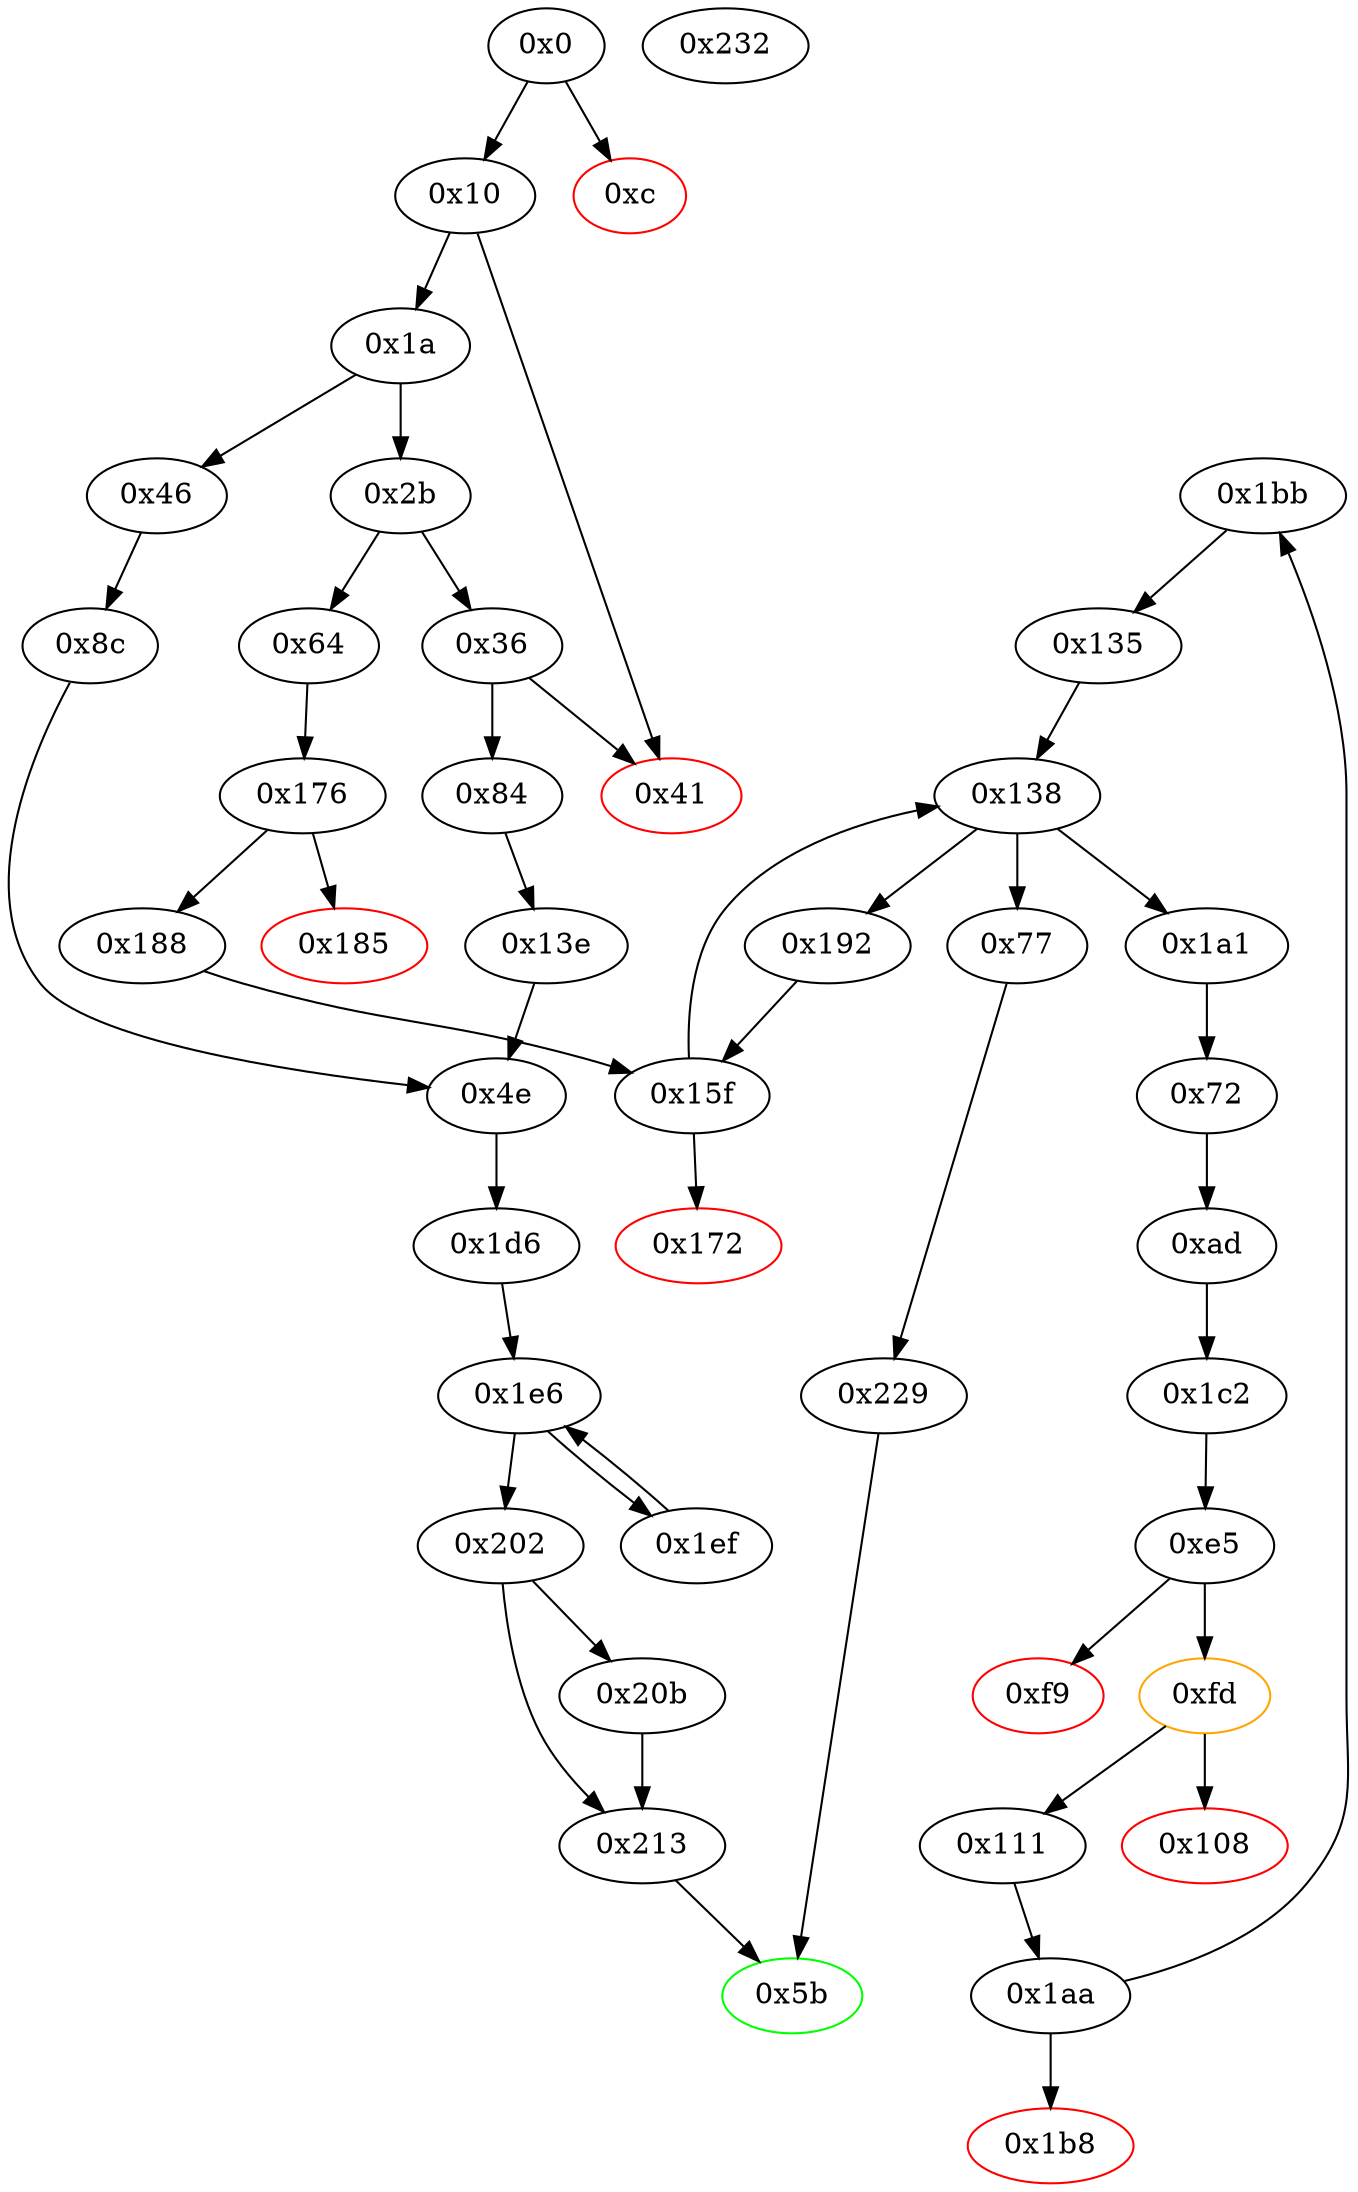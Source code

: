 strict digraph "" {
"0x1bb" [fillcolor=white, id="0x1bb", style=filled, tooltip="Block 0x1bb\n[0x1bb:0x1c1]\n---\nPredecessors: [0x1aa]\nSuccessors: [0x135]\n---\n0x1bb JUMPDEST\n0x1bc POP\n0x1bd MLOAD\n0x1be SWAP2\n0x1bf SWAP1\n0x1c0 POP\n0x1c1 JUMP\n---\n0x1bb: JUMPDEST \n0x1bd: V138 = M[V87]\n0x1c1: JUMP 0x135\n---\nEntry stack: [V13, 0x77, V1100, S5, 0x0, 0x135, V96, V87, 0x0]\nStack pops: 4\nStack additions: [V138]\nExit stack: [V13, 0x77, V1100, S5, 0x0, V138]\n\nDef sites:\nV13: {0x1a.0x1f}\n0x77: {0x64.0x65}\nV1100: {0x15f_0x188.0x161}\nS5: {0x1bb.0x1bd, 0x15f_0x192.0x161}\n0x0: {0xad.0xba}\n0x135: {0x111.0x12c}\nV96: {0x111.0x12a}\nV87: {0x111.0x118}\n0x0: {0x1aa.0x1ab}\n"];
"0x135" [fillcolor=white, id="0x135", style=filled, tooltip="Block 0x135\n[0x135:0x137]\n---\nPredecessors: [0x1bb]\nSuccessors: [0x138]\n---\n0x135 JUMPDEST\n0x136 SWAP1\n0x137 POP\n---\n0x135: JUMPDEST \n---\nEntry stack: [V13, 0x77, V1100, V1101, 0x0, V138]\nStack pops: 2\nStack additions: [S0]\nExit stack: [V13, 0x77, V1100, V1101, V138]\n\nDef sites:\nV13: {0x1a.0x1f}\n0x77: {0x64.0x65}\nV1100: {0x15f_0x188.0x161}\nV1101: {0x15f_0x192.0x161}\n0x0: {0xad.0xba}\nV138: {0x1bb.0x1bd}\n"];
"0x0" [fillcolor=white, id="0x0", style=filled, tooltip="Block 0x0\n[0x0:0xb]\n---\nPredecessors: []\nSuccessors: [0xc, 0x10]\n---\n0x0 PUSH1 0x80\n0x2 PUSH1 0x40\n0x4 MSTORE\n0x5 CALLVALUE\n0x6 DUP1\n0x7 ISZERO\n0x8 PUSH2 0x10\n0xb JUMPI\n---\n0x0: V0 = 0x80\n0x2: V1 = 0x40\n0x4: M[0x40] = 0x80\n0x5: V2 = CALLVALUE\n0x7: V3 = ISZERO V2\n0x8: V4 = 0x10\n0xb: JUMPI 0x10 V3\n---\nEntry stack: []\nStack pops: 0\nStack additions: [V2]\nExit stack: [V2]\n\nDef sites:\n"];
"0x20b" [fillcolor=white, id="0x20b", style=filled, tooltip="Block 0x20b\n[0x20b:0x212]\n---\nPredecessors: [0x202]\nSuccessors: [0x213]\n---\n0x20b DUP4\n0x20c PUSH1 0x40\n0x20e DUP4\n0x20f DUP8\n0x210 ADD\n0x211 ADD\n0x212 MSTORE\n---\n0x20c: V165 = 0x40\n0x210: V166 = ADD V27 V149\n0x211: V167 = ADD V166 0x40\n0x212: M[V167] = 0x0\n---\nEntry stack: [V13, 0x4e, 0x5b, S5, V27, 0x0, 0x20, V149, S0]\nStack pops: 5\nStack additions: [S4, S3, S2, S1, S0]\nExit stack: [V13, 0x4e, 0x5b, S5, V27, 0x0, 0x20, V149, S0]\n\nDef sites:\nV13: {0x1a.0x1f}\n0x4e: {0x84.0x85, 0x46.0x47}\n0x5b: {0x4e.0x52}\nS5: {0x8c.0x8f, 0x13e.0x141}\nV27: {0x4e.0x51}\n0x0: {0x1d6.0x1d7}\n0x20: {0x1d6.0x1d9}\nV149: {0x1d6.0x1df}\nS0: {0x1ef.0x1fd, 0x1d6.0x1d7}\n"];
"0x213" [fillcolor=white, id="0x213", style=filled, tooltip="Block 0x213\n[0x213:0x228]\n---\nPredecessors: [0x202, 0x20b]\nSuccessors: [0x5b]\n---\n0x213 JUMPDEST\n0x214 POP\n0x215 PUSH1 0x1f\n0x217 ADD\n0x218 PUSH1 0x1f\n0x21a NOT\n0x21b AND\n0x21c SWAP3\n0x21d SWAP1\n0x21e SWAP3\n0x21f ADD\n0x220 PUSH1 0x40\n0x222 ADD\n0x223 SWAP4\n0x224 SWAP3\n0x225 POP\n0x226 POP\n0x227 POP\n0x228 JUMP\n---\n0x213: JUMPDEST \n0x215: V168 = 0x1f\n0x217: V169 = ADD 0x1f V149\n0x218: V170 = 0x1f\n0x21a: V171 = NOT 0x1f\n0x21b: V172 = AND 0xffffffffffffffffffffffffffffffffffffffffffffffffffffffffffffffe0 V169\n0x21f: V173 = ADD V172 V27\n0x220: V174 = 0x40\n0x222: V175 = ADD 0x40 V173\n0x228: JUMP 0x5b\n---\nEntry stack: [V13, 0x4e, 0x5b, S5, V27, 0x0, 0x20, V149, S0]\nStack pops: 7\nStack additions: [V175]\nExit stack: [V13, 0x4e, V175]\n\nDef sites:\nV13: {0x1a.0x1f}\n0x4e: {0x84.0x85, 0x46.0x47}\n0x5b: {0x4e.0x52}\nS5: {0x8c.0x8f, 0x13e.0x141}\nV27: {0x4e.0x51}\n0x0: {0x1d6.0x1d7}\n0x20: {0x1d6.0x1d9}\nV149: {0x1d6.0x1df}\nS0: {0x1ef.0x1fd, 0x1d6.0x1d7}\n"];
"0x84" [fillcolor=white, id="0x84", style=filled, tooltip="Block 0x84\n[0x84:0x8b]\n---\nPredecessors: [0x36]\nSuccessors: [0x13e]\n---\n0x84 JUMPDEST\n0x85 PUSH2 0x4e\n0x88 PUSH2 0x13e\n0x8b JUMP\n---\n0x84: JUMPDEST \n0x85: V43 = 0x4e\n0x88: V44 = 0x13e\n0x8b: JUMP 0x13e\n---\nEntry stack: [V13]\nStack pops: 0\nStack additions: [0x4e]\nExit stack: [V13, 0x4e]\n\nDef sites:\nV13: {0x1a.0x1f}\n"];
"0x111" [fillcolor=white, id="0x111", style=filled, tooltip="Block 0x111\n[0x111:0x134]\n---\nPredecessors: [0xfd]\nSuccessors: [0x1aa]\n---\n0x111 JUMPDEST\n0x112 POP\n0x113 POP\n0x114 POP\n0x115 POP\n0x116 PUSH1 0x40\n0x118 MLOAD\n0x119 RETURNDATASIZE\n0x11a PUSH1 0x1f\n0x11c NOT\n0x11d PUSH1 0x1f\n0x11f DUP3\n0x120 ADD\n0x121 AND\n0x122 DUP3\n0x123 ADD\n0x124 DUP1\n0x125 PUSH1 0x40\n0x127 MSTORE\n0x128 POP\n0x129 DUP2\n0x12a ADD\n0x12b SWAP1\n0x12c PUSH2 0x135\n0x12f SWAP2\n0x130 SWAP1\n0x131 PUSH2 0x1aa\n0x134 JUMP\n---\n0x111: JUMPDEST \n0x116: V86 = 0x40\n0x118: V87 = M[0x40]\n0x119: V88 = RETURNDATASIZE\n0x11a: V89 = 0x1f\n0x11c: V90 = NOT 0x1f\n0x11d: V91 = 0x1f\n0x120: V92 = ADD V88 0x1f\n0x121: V93 = AND V92 0xffffffffffffffffffffffffffffffffffffffffffffffffffffffffffffffe0\n0x123: V94 = ADD V87 V93\n0x125: V95 = 0x40\n0x127: M[0x40] = V94\n0x12a: V96 = ADD V87 V88\n0x12c: V97 = 0x135\n0x131: V98 = 0x1aa\n0x134: JUMP 0x1aa\n---\nEntry stack: [V13, 0x77, V1100, S5, 0x0, 0xc746bc860781dc90bbfcd381d6a058dc16357f8d, 0x8cc262, V146, V79]\nStack pops: 4\nStack additions: [0x135, V96, V87]\nExit stack: [V13, 0x77, V1100, S5, 0x0, 0x135, V96, V87]\n\nDef sites:\nV13: {0x1a.0x1f}\n0x77: {0x64.0x65}\nV1100: {0x15f_0x188.0x161}\nS5: {0x1bb.0x1bd, 0x15f_0x192.0x161}\n0x0: {0xad.0xba}\n0xc746bc860781dc90bbfcd381d6a058dc16357f8d: {0xad.0xbd}\n0x8cc262: {0xad.0xd3}\nV146: {0x1c2.0x1d3}\nV79: {0xfd.0x101}\n"];
"0x15f" [fillcolor=white, id="0x15f", style=filled, tooltip="Block 0x15f\n[0x15f:0x171]\n---\nPredecessors: [0x188, 0x192]\nSuccessors: [0x138, 0x172]\n---\n0x15f JUMPDEST\n0x160 DUP1\n0x161 CALLDATALOAD\n0x162 PUSH1 0x1\n0x164 PUSH1 0x1\n0x166 PUSH1 0xa0\n0x168 SHL\n0x169 SUB\n0x16a DUP2\n0x16b AND\n0x16c DUP2\n0x16d EQ\n0x16e PUSH2 0x138\n0x171 JUMPI\n---\n0x15f: JUMPDEST \n0x161: V110 = CALLDATALOAD {0x4, 0x24}\n0x162: V111 = 0x1\n0x164: V112 = 0x1\n0x166: V113 = 0xa0\n0x168: V114 = SHL 0xa0 0x1\n0x169: V115 = SUB 0x10000000000000000000000000000000000000000 0x1\n0x16b: V116 = AND V110 0xffffffffffffffffffffffffffffffffffffffff\n0x16d: V117 = EQ V110 V116\n0x16e: V118 = 0x138\n0x171: JUMPI 0x138 V117\n---\nEntry stack: [V13, 0x77, 0x72, V35, 0x4, S4, S3, {0x192, 0x1a1}, V35, {0x4, 0x24}]\nStack pops: 1\nStack additions: [S0, V110]\nExit stack: [V13, 0x77, 0x72, V35, 0x4, S4, S3, {0x192, 0x1a1}, V35, {0x4, 0x24}, V110]\n\nDef sites:\nV13: {0x1a.0x1f}\n0x77: {0x64.0x65}\n0x72: {0x64.0x68}\nV35: {0x64.0x6b}\n0x4: {0x64.0x6c}\nS4: {0x1bb.0x1bd, 0x15f_0x188.0x161, 0x15f_0x192.0x161, 0x176.0x177}\nS3: {0x1a.0x1f, 0x176.0x177}\n{0x192, 0x1a1}: {0x188.0x189, 0x192.0x195}\nV35: {0x64.0x6b}\n{0x4, 0x24}: {0x192.0x19c, 0x64.0x6c}\n"];
"0x1c2" [fillcolor=white, id="0x1c2", style=filled, tooltip="Block 0x1c2\n[0x1c2:0x1d5]\n---\nPredecessors: [0xad]\nSuccessors: [0xe5]\n---\n0x1c2 JUMPDEST\n0x1c3 PUSH1 0x1\n0x1c5 PUSH1 0x1\n0x1c7 PUSH1 0xa0\n0x1c9 SHL\n0x1ca SUB\n0x1cb SWAP2\n0x1cc SWAP1\n0x1cd SWAP2\n0x1ce AND\n0x1cf DUP2\n0x1d0 MSTORE\n0x1d1 PUSH1 0x20\n0x1d3 ADD\n0x1d4 SWAP1\n0x1d5 JUMP\n---\n0x1c2: JUMPDEST \n0x1c3: V139 = 0x1\n0x1c5: V140 = 0x1\n0x1c7: V141 = 0xa0\n0x1c9: V142 = SHL 0xa0 0x1\n0x1ca: V143 = SUB 0x10000000000000000000000000000000000000000 0x1\n0x1ce: V144 = AND 0xffffffffffffffffffffffffffffffffffffffff S1\n0x1d0: M[V66] = V144\n0x1d1: V145 = 0x20\n0x1d3: V146 = ADD 0x20 V66\n0x1d5: JUMP 0xe5\n---\nEntry stack: [V13, 0x77, S7, S6, 0x0, 0xc746bc860781dc90bbfcd381d6a058dc16357f8d, 0x8cc262, 0xe5, S1, V66]\nStack pops: 3\nStack additions: [V146]\nExit stack: [V13, 0x77, S7, S6, 0x0, 0xc746bc860781dc90bbfcd381d6a058dc16357f8d, 0x8cc262, V146]\n\nDef sites:\nV13: {0x1a.0x1f}\n0x77: {0x64.0x65}\nS7: {0x1bb.0x1bd, 0x15f_0x188.0x161, 0x176.0x177}\nS6: {0x1bb.0x1bd, 0x15f_0x188.0x161, 0x15f_0x192.0x161}\n0x0: {0xad.0xba}\n0xc746bc860781dc90bbfcd381d6a058dc16357f8d: {0xad.0xbd}\n0x8cc262: {0xad.0xd3}\n0xe5: {0xad.0xd8}\nS1: {0x1bb.0x1bd, 0x15f_0x188.0x161, 0x15f_0x192.0x161}\nV66: {0xad.0xe0}\n"];
"0x229" [fillcolor=white, id="0x229", style=filled, tooltip="Block 0x229\n[0x229:0x231]\n---\nPredecessors: [0x77]\nSuccessors: [0x5b]\n---\n0x229 JUMPDEST\n0x22a SWAP1\n0x22b DUP2\n0x22c MSTORE\n0x22d PUSH1 0x20\n0x22f ADD\n0x230 SWAP1\n0x231 JUMP\n---\n0x229: JUMPDEST \n0x22c: M[V40] = S1\n0x22d: V176 = 0x20\n0x22f: V177 = ADD 0x20 V40\n0x231: JUMP 0x5b\n---\nEntry stack: [V13, 0x77, 0x72, V35, 0x4, S4, S3, 0x5b, S1, V40]\nStack pops: 3\nStack additions: [V177]\nExit stack: [V13, 0x77, 0x72, V35, 0x4, S4, S3, V177]\n\nDef sites:\nV13: {0x1a.0x1f}\n0x77: {0x64.0x65}\n0x72: {0x64.0x68}\nV35: {0x64.0x6b}\n0x4: {0x64.0x6c}\nS4: {0x1bb.0x1bd, 0x15f_0x188.0x161, 0x176.0x177}\nS3: {0x1a.0x1f, 0x176.0x177}\n0x5b: {0x77.0x7b}\nS1: {0x1bb.0x1bd, 0x15f_0x188.0x161, 0x15f_0x192.0x161}\nV40: {0x77.0x7a}\n"];
"0x2b" [fillcolor=white, id="0x2b", style=filled, tooltip="Block 0x2b\n[0x2b:0x35]\n---\nPredecessors: [0x1a]\nSuccessors: [0x36, 0x64]\n---\n0x2b DUP1\n0x2c PUSH4 0xd4fac45d\n0x31 EQ\n0x32 PUSH2 0x64\n0x35 JUMPI\n---\n0x2c: V17 = 0xd4fac45d\n0x31: V18 = EQ 0xd4fac45d V13\n0x32: V19 = 0x64\n0x35: JUMPI 0x64 V18\n---\nEntry stack: [V13]\nStack pops: 1\nStack additions: [S0]\nExit stack: [V13]\n\nDef sites:\nV13: {0x1a.0x1f}\n"];
"0x176" [fillcolor=white, id="0x176", style=filled, tooltip="Block 0x176\n[0x176:0x184]\n---\nPredecessors: [0x64]\nSuccessors: [0x185, 0x188]\n---\n0x176 JUMPDEST\n0x177 PUSH1 0x0\n0x179 DUP1\n0x17a PUSH1 0x40\n0x17c DUP4\n0x17d DUP6\n0x17e SUB\n0x17f SLT\n0x180 ISZERO\n0x181 PUSH2 0x188\n0x184 JUMPI\n---\n0x176: JUMPDEST \n0x177: V120 = 0x0\n0x17a: V121 = 0x40\n0x17e: V122 = SUB V35 0x4\n0x17f: V123 = SLT V122 0x40\n0x180: V124 = ISZERO V123\n0x181: V125 = 0x188\n0x184: JUMPI 0x188 V124\n---\nEntry stack: [V13, 0x77, 0x72, V35, 0x4]\nStack pops: 2\nStack additions: [S1, S0, 0x0, 0x0]\nExit stack: [V13, 0x77, 0x72, V35, 0x4, 0x0, 0x0]\n\nDef sites:\nV13: {0x1a.0x1f}\n0x77: {0x64.0x65}\n0x72: {0x64.0x68}\nV35: {0x64.0x6b}\n0x4: {0x64.0x6c}\n"];
"0x232" [fillcolor=white, id="0x232", style=filled, tooltip="Block 0x232\n[0x232:0x26f]\n---\nPredecessors: []\nSuccessors: []\n---\n0x232 INVALID\n0x233 LOG2\n0x234 PUSH5 0x6970667358\n0x23a MISSING 0x22\n0x23b SLT\n0x23c SHA3\n0x23d DUP15\n0x23e MISSING 0x24\n0x23f GASLIMIT\n0x240 MISSING 0xc2\n0x241 MISSING 0xaa\n0x242 SLT\n0x243 PC\n0x244 MISSING 0xcb\n0x245 MISSING 0x46\n0x246 MUL\n0x247 MOD\n0x248 SWAP4\n0x249 SLOAD\n0x24a PUSH5 0x53dddc790e\n0x250 MISSING 0xe3\n0x251 JUMPDEST\n0x252 PUSH12 0x4bd129a1e30934a9c20d6473\n0x25f PUSH16 0x6c63430006050033\n---\n0x232: INVALID \n0x233: LOG S0 S1 S2 S3\n0x234: V178 = 0x6970667358\n0x23a: MISSING 0x22\n0x23b: V179 = SLT S0 S1\n0x23c: V180 = SHA3 V179 S2\n0x23e: MISSING 0x24\n0x23f: V181 = GASLIMIT\n0x240: MISSING 0xc2\n0x241: MISSING 0xaa\n0x242: V182 = SLT S0 S1\n0x243: V183 = PC\n0x244: MISSING 0xcb\n0x245: MISSING 0x46\n0x246: V184 = MUL S0 S1\n0x247: V185 = MOD V184 S2\n0x249: V186 = S[S6]\n0x24a: V187 = 0x53dddc790e\n0x250: MISSING 0xe3\n0x251: JUMPDEST \n0x252: V188 = 0x4bd129a1e30934a9c20d6473\n0x25f: V189 = 0x6c63430006050033\n---\nEntry stack: []\nStack pops: 0\nStack additions: [0x6970667358, S16, V180, S3, S4, S5, S6, S7, S8, S9, S10, S11, S12, S13, S14, S15, S16, V181, V183, V182, 0x53dddc790e, V186, S3, S4, S5, V185, 0x6c63430006050033, 0x4bd129a1e30934a9c20d6473]\nExit stack: []\n\nDef sites:\n"];
"0x1aa" [fillcolor=white, id="0x1aa", style=filled, tooltip="Block 0x1aa\n[0x1aa:0x1b7]\n---\nPredecessors: [0x111]\nSuccessors: [0x1b8, 0x1bb]\n---\n0x1aa JUMPDEST\n0x1ab PUSH1 0x0\n0x1ad PUSH1 0x20\n0x1af DUP3\n0x1b0 DUP5\n0x1b1 SUB\n0x1b2 SLT\n0x1b3 ISZERO\n0x1b4 PUSH2 0x1bb\n0x1b7 JUMPI\n---\n0x1aa: JUMPDEST \n0x1ab: V132 = 0x0\n0x1ad: V133 = 0x20\n0x1b1: V134 = SUB V96 V87\n0x1b2: V135 = SLT V134 0x20\n0x1b3: V136 = ISZERO V135\n0x1b4: V137 = 0x1bb\n0x1b7: JUMPI 0x1bb V136\n---\nEntry stack: [V13, 0x77, V1100, S4, 0x0, 0x135, V96, V87]\nStack pops: 2\nStack additions: [S1, S0, 0x0]\nExit stack: [V13, 0x77, V1100, S4, 0x0, 0x135, V96, V87, 0x0]\n\nDef sites:\nV13: {0x1a.0x1f}\n0x77: {0x64.0x65}\nV1100: {0x15f_0x188.0x161}\nS4: {0x1bb.0x1bd, 0x15f_0x192.0x161}\n0x0: {0xad.0xba}\n0x135: {0x111.0x12c}\nV96: {0x111.0x12a}\nV87: {0x111.0x118}\n"];
"0x1a" [fillcolor=white, id="0x1a", style=filled, tooltip="Block 0x1a\n[0x1a:0x2a]\n---\nPredecessors: [0x10]\nSuccessors: [0x2b, 0x46]\n---\n0x1a PUSH1 0x0\n0x1c CALLDATALOAD\n0x1d PUSH1 0xe0\n0x1f SHR\n0x20 DUP1\n0x21 PUSH4 0x30fa738c\n0x26 EQ\n0x27 PUSH2 0x46\n0x2a JUMPI\n---\n0x1a: V10 = 0x0\n0x1c: V11 = CALLDATALOAD 0x0\n0x1d: V12 = 0xe0\n0x1f: V13 = SHR 0xe0 V11\n0x21: V14 = 0x30fa738c\n0x26: V15 = EQ 0x30fa738c V13\n0x27: V16 = 0x46\n0x2a: JUMPI 0x46 V15\n---\nEntry stack: []\nStack pops: 0\nStack additions: [V13]\nExit stack: [V13]\n\nDef sites:\n"];
"0xfd" [color=orange, fillcolor=white, id="0xfd", style=filled, tooltip="Block 0xfd\n[0xfd:0x107]\n---\nPredecessors: [0xe5]\nSuccessors: [0x108, 0x111]\n---\n0xfd JUMPDEST\n0xfe POP\n0xff GAS\n0x100 STATICCALL\n0x101 ISZERO\n0x102 DUP1\n0x103 ISZERO\n0x104 PUSH2 0x111\n0x107 JUMPI\n---\n0xfd: JUMPDEST \n0xff: V77 = GAS\n0x100: V78 = STATICCALL V77 0xc746bc860781dc90bbfcd381d6a058dc16357f8d V70 V71 V70 0x20\n0x101: V79 = ISZERO V78\n0x103: V80 = ISZERO V79\n0x104: V81 = 0x111\n0x107: JUMPI 0x111 V80\n---\nEntry stack: [V13, 0x77, V1100, S10, 0x0, 0xc746bc860781dc90bbfcd381d6a058dc16357f8d, 0x8cc262, V146, 0x20, V70, V71, V70, 0xc746bc860781dc90bbfcd381d6a058dc16357f8d, V73]\nStack pops: 6\nStack additions: [V79]\nExit stack: [V13, 0x77, V1100, S10, 0x0, 0xc746bc860781dc90bbfcd381d6a058dc16357f8d, 0x8cc262, V146, V79]\n\nDef sites:\nV13: {0x1a.0x1f}\n0x77: {0x64.0x65}\nV1100: {0x15f_0x188.0x161}\nS10: {0x1bb.0x1bd, 0x15f_0x192.0x161}\n0x0: {0xad.0xba}\n0xc746bc860781dc90bbfcd381d6a058dc16357f8d: {0xad.0xbd}\n0x8cc262: {0xad.0xd3}\nV146: {0x1c2.0x1d3}\n0x20: {0xe5.0xe6}\nV70: {0xe5.0xea}\nV71: {0xe5.0xed}\nV70: {0xe5.0xea}\n0xc746bc860781dc90bbfcd381d6a058dc16357f8d: {0xad.0xbd}\nV73: {0xe5.0xf2}\n"];
"0x77" [fillcolor=white, id="0x77", style=filled, tooltip="Block 0x77\n[0x77:0x83]\n---\nPredecessors: [0x138]\nSuccessors: [0x229]\n---\n0x77 JUMPDEST\n0x78 PUSH1 0x40\n0x7a MLOAD\n0x7b PUSH2 0x5b\n0x7e SWAP2\n0x7f SWAP1\n0x80 PUSH2 0x229\n0x83 JUMP\n---\n0x77: JUMPDEST \n0x78: V39 = 0x40\n0x7a: V40 = M[0x40]\n0x7b: V41 = 0x5b\n0x80: V42 = 0x229\n0x83: JUMP 0x229\n---\nEntry stack: [V13, 0x77, 0x72, V35, 0x4, S2, S1, S0]\nStack pops: 1\nStack additions: [0x5b, S0, V40]\nExit stack: [V13, 0x77, 0x72, V35, 0x4, S2, S1, 0x5b, S0, V40]\n\nDef sites:\nV13: {0x1a.0x1f}\n0x77: {0x64.0x65}\n0x72: {0x64.0x68}\nV35: {0x64.0x6b}\n0x4: {0x64.0x6c}\nS2: {0x1bb.0x1bd, 0x15f_0x188.0x161, 0x176.0x177}\nS1: {0x1a.0x1f, 0x176.0x177}\nS0: {0x1bb.0x1bd, 0x15f_0x188.0x161, 0x15f_0x192.0x161}\n"];
"0x108" [color=red, fillcolor=white, id="0x108", style=filled, tooltip="Block 0x108\n[0x108:0x110]\n---\nPredecessors: [0xfd]\nSuccessors: []\n---\n0x108 RETURNDATASIZE\n0x109 PUSH1 0x0\n0x10b DUP1\n0x10c RETURNDATACOPY\n0x10d RETURNDATASIZE\n0x10e PUSH1 0x0\n0x110 REVERT\n---\n0x108: V82 = RETURNDATASIZE\n0x109: V83 = 0x0\n0x10c: RETURNDATACOPY 0x0 0x0 V82\n0x10d: V84 = RETURNDATASIZE\n0x10e: V85 = 0x0\n0x110: REVERT 0x0 V84\n---\nEntry stack: [V13, 0x77, V1100, S5, 0x0, 0xc746bc860781dc90bbfcd381d6a058dc16357f8d, 0x8cc262, V146, V79]\nStack pops: 0\nStack additions: []\nExit stack: [V13, 0x77, V1100, S5, 0x0, 0xc746bc860781dc90bbfcd381d6a058dc16357f8d, 0x8cc262, V146, V79]\n\nDef sites:\nV13: {0x1a.0x1f}\n0x77: {0x64.0x65}\nV1100: {0x15f_0x188.0x161}\nS5: {0x1bb.0x1bd, 0x15f_0x192.0x161}\n0x0: {0xad.0xba}\n0xc746bc860781dc90bbfcd381d6a058dc16357f8d: {0xad.0xbd}\n0x8cc262: {0xad.0xd3}\nV146: {0x1c2.0x1d3}\nV79: {0xfd.0x101}\n"];
"0x202" [fillcolor=white, id="0x202", style=filled, tooltip="Block 0x202\n[0x202:0x20a]\n---\nPredecessors: [0x1e6]\nSuccessors: [0x20b, 0x213]\n---\n0x202 JUMPDEST\n0x203 DUP2\n0x204 DUP2\n0x205 GT\n0x206 ISZERO\n0x207 PUSH2 0x213\n0x20a JUMPI\n---\n0x202: JUMPDEST \n0x205: V162 = GT S0 V149\n0x206: V163 = ISZERO V162\n0x207: V164 = 0x213\n0x20a: JUMPI 0x213 V163\n---\nEntry stack: [V13, 0x4e, 0x5b, S5, V27, 0x0, 0x20, V149, S0]\nStack pops: 2\nStack additions: [S1, S0]\nExit stack: [V13, 0x4e, 0x5b, S5, V27, 0x0, 0x20, V149, S0]\n\nDef sites:\nV13: {0x1a.0x1f}\n0x4e: {0x84.0x85, 0x46.0x47}\n0x5b: {0x4e.0x52}\nS5: {0x8c.0x8f, 0x13e.0x141}\nV27: {0x4e.0x51}\n0x0: {0x1d6.0x1d7}\n0x20: {0x1d6.0x1d9}\nV149: {0x1d6.0x1df}\nS0: {0x1ef.0x1fd, 0x1d6.0x1d7}\n"];
"0x72" [fillcolor=white, id="0x72", style=filled, tooltip="Block 0x72\n[0x72:0x76]\n---\nPredecessors: [0x1a1]\nSuccessors: [0xad]\n---\n0x72 JUMPDEST\n0x73 PUSH2 0xad\n0x76 JUMP\n---\n0x72: JUMPDEST \n0x73: V38 = 0xad\n0x76: JUMP 0xad\n---\nEntry stack: [V13, 0x77, S1, S0]\nStack pops: 0\nStack additions: []\nExit stack: [V13, 0x77, S1, S0]\n\nDef sites:\nV13: {0x1a.0x1f}\n0x77: {0x64.0x65}\nS1: {0x1bb.0x1bd, 0x15f_0x188.0x161, 0x176.0x177}\nS0: {0x1bb.0x1bd, 0x15f_0x188.0x161, 0x15f_0x192.0x161}\n"];
"0x46" [fillcolor=white, id="0x46", style=filled, tooltip="Block 0x46\n[0x46:0x4d]\n---\nPredecessors: [0x1a]\nSuccessors: [0x8c]\n---\n0x46 JUMPDEST\n0x47 PUSH2 0x4e\n0x4a PUSH2 0x8c\n0x4d JUMP\n---\n0x46: JUMPDEST \n0x47: V24 = 0x4e\n0x4a: V25 = 0x8c\n0x4d: JUMP 0x8c\n---\nEntry stack: [V13]\nStack pops: 0\nStack additions: [0x4e]\nExit stack: [V13, 0x4e]\n\nDef sites:\nV13: {0x1a.0x1f}\n"];
"0x5b" [color=green, fillcolor=white, id="0x5b", style=filled, tooltip="Block 0x5b\n[0x5b:0x63]\n---\nPredecessors: [0x213, 0x229]\nSuccessors: []\n---\n0x5b JUMPDEST\n0x5c PUSH1 0x40\n0x5e MLOAD\n0x5f DUP1\n0x60 SWAP2\n0x61 SUB\n0x62 SWAP1\n0x63 RETURN\n---\n0x5b: JUMPDEST \n0x5c: V30 = 0x40\n0x5e: V31 = M[0x40]\n0x61: V32 = SUB S0 V31\n0x63: RETURN V31 V32\n---\nEntry stack: [V13, 0x77, 0x72, V35, 0x4, S2, S1, S0]\nStack pops: 1\nStack additions: []\nExit stack: [V13, 0x77, 0x72, V35, 0x4, S2, S1]\n\nDef sites:\nV13: {0x1a.0x1f}\n0x77: {0x64.0x65}\n0x72: {0x64.0x68}\nV35: {0x64.0x6b}\n0x4: {0x64.0x6c}\nS2: {0x1bb.0x1bd, 0x1a.0x1f, 0x15f_0x188.0x161, 0x176.0x177}\nS1: {0x46.0x47, 0x1a.0x1f, 0x84.0x85, 0x176.0x177}\nS0: {0x229.0x22f, 0x213.0x222}\n"];
"0x36" [fillcolor=white, id="0x36", style=filled, tooltip="Block 0x36\n[0x36:0x40]\n---\nPredecessors: [0x2b]\nSuccessors: [0x41, 0x84]\n---\n0x36 DUP1\n0x37 PUSH4 0xf72c0791\n0x3c EQ\n0x3d PUSH2 0x84\n0x40 JUMPI\n---\n0x37: V20 = 0xf72c0791\n0x3c: V21 = EQ 0xf72c0791 V13\n0x3d: V22 = 0x84\n0x40: JUMPI 0x84 V21\n---\nEntry stack: [V13]\nStack pops: 1\nStack additions: [S0]\nExit stack: [V13]\n\nDef sites:\nV13: {0x1a.0x1f}\n"];
"0x1b8" [color=red, fillcolor=white, id="0x1b8", style=filled, tooltip="Block 0x1b8\n[0x1b8:0x1ba]\n---\nPredecessors: [0x1aa]\nSuccessors: []\n---\n0x1b8 DUP1\n0x1b9 DUP2\n0x1ba REVERT\n---\n0x1ba: REVERT 0x0 0x0\n---\nEntry stack: [V13, 0x77, V1100, S5, 0x0, 0x135, V96, V87, 0x0]\nStack pops: 1\nStack additions: [S0]\nExit stack: [V13, 0x77, V1100, S5, 0x0, 0x135, V96, V87, 0x0]\n\nDef sites:\nV13: {0x1a.0x1f}\n0x77: {0x64.0x65}\nV1100: {0x15f_0x188.0x161}\nS5: {0x1bb.0x1bd, 0x15f_0x192.0x161}\n0x0: {0xad.0xba}\n0x135: {0x111.0x12c}\nV96: {0x111.0x12a}\nV87: {0x111.0x118}\n0x0: {0x1aa.0x1ab}\n"];
"0x138" [fillcolor=white, id="0x138", style=filled, tooltip="Block 0x138\n[0x138:0x13d]\n---\nPredecessors: [0x135, 0x15f]\nSuccessors: [0x77, 0x192, 0x1a1]\n---\n0x138 JUMPDEST\n0x139 SWAP3\n0x13a SWAP2\n0x13b POP\n0x13c POP\n0x13d JUMP\n---\n0x138: JUMPDEST \n0x13d: JUMP {0x77, 0x192, 0x1a1}\n---\nEntry stack: [V13, 0x77, 0x72, V35, 0x4, S5, S4, {0x77, 0x192, 0x1a1}, S2, S1, S0]\nStack pops: 4\nStack additions: [S0]\nExit stack: [V13, 0x77, 0x72, V35, 0x4, S5, S4, S0]\n\nDef sites:\nV13: {0x1a.0x1f}\n0x77: {0x64.0x65}\n0x72: {0x64.0x68}\nV35: {0x64.0x6b}\n0x4: {0x64.0x6c}\nS5: {0x1bb.0x1bd, 0x15f_0x188.0x161, 0x15f_0x192.0x161, 0x176.0x177}\nS4: {0x1a.0x1f, 0x176.0x177}\n{0x77, 0x192, 0x1a1}: {0x188.0x189, 0x192.0x195, 0x64.0x65}\nS2: {0x15f_0x188.0x161, 0x64.0x6b}\nS1: {0x15f_0x192.0x161, 0x192.0x19c, 0x64.0x6c}\nS0: {0x1bb.0x1bd, 0x15f.0x161}\n"];
"0x41" [color=red, fillcolor=white, id="0x41", style=filled, tooltip="Block 0x41\n[0x41:0x45]\n---\nPredecessors: [0x10, 0x36]\nSuccessors: []\n---\n0x41 JUMPDEST\n0x42 PUSH1 0x0\n0x44 DUP1\n0x45 REVERT\n---\n0x41: JUMPDEST \n0x42: V23 = 0x0\n0x45: REVERT 0x0 0x0\n---\nEntry stack: [V13]\nStack pops: 0\nStack additions: []\nExit stack: [V13]\n\nDef sites:\nV13: {0x1a.0x1f}\n"];
"0xc" [color=red, fillcolor=white, id="0xc", style=filled, tooltip="Block 0xc\n[0xc:0xf]\n---\nPredecessors: [0x0]\nSuccessors: []\n---\n0xc PUSH1 0x0\n0xe DUP1\n0xf REVERT\n---\n0xc: V5 = 0x0\n0xf: REVERT 0x0 0x0\n---\nEntry stack: [V2]\nStack pops: 0\nStack additions: []\nExit stack: [V2]\n\nDef sites:\nV2: {0x0.0x5}\n"];
"0x192" [fillcolor=white, id="0x192", style=filled, tooltip="Block 0x192\n[0x192:0x1a0]\n---\nPredecessors: [0x138]\nSuccessors: [0x15f]\n---\n0x192 JUMPDEST\n0x193 SWAP2\n0x194 POP\n0x195 PUSH2 0x1a1\n0x198 DUP5\n0x199 PUSH1 0x20\n0x19b DUP6\n0x19c ADD\n0x19d PUSH2 0x15f\n0x1a0 JUMP\n---\n0x192: JUMPDEST \n0x195: V128 = 0x1a1\n0x199: V129 = 0x20\n0x19c: V130 = ADD 0x4 0x20\n0x19d: V131 = 0x15f\n0x1a0: JUMP 0x15f\n---\nEntry stack: [V13, 0x77, 0x72, V35, 0x4, S2, S1, S0]\nStack pops: 5\nStack additions: [S4, S3, S0, S1, 0x1a1, S4, 0x24]\nExit stack: [V13, 0x77, 0x72, V35, 0x4, S0, S1, 0x1a1, V35, 0x24]\n\nDef sites:\nV13: {0x1a.0x1f}\n0x77: {0x64.0x65}\n0x72: {0x64.0x68}\nV35: {0x64.0x6b}\n0x4: {0x64.0x6c}\nS2: {0x1bb.0x1bd, 0x15f_0x188.0x161, 0x176.0x177}\nS1: {0x1a.0x1f, 0x176.0x177}\nS0: {0x1bb.0x1bd, 0x15f_0x188.0x161, 0x15f_0x192.0x161}\n"];
"0x172" [color=red, fillcolor=white, id="0x172", style=filled, tooltip="Block 0x172\n[0x172:0x175]\n---\nPredecessors: [0x15f]\nSuccessors: []\n---\n0x172 PUSH1 0x0\n0x174 DUP1\n0x175 REVERT\n---\n0x172: V119 = 0x0\n0x175: REVERT 0x0 0x0\n---\nEntry stack: [V13, 0x77, 0x72, V35, 0x4, S5, S4, {0x192, 0x1a1}, V35, {0x4, 0x24}, V110]\nStack pops: 0\nStack additions: []\nExit stack: [V13, 0x77, 0x72, V35, 0x4, S5, S4, {0x192, 0x1a1}, V35, {0x4, 0x24}, V110]\n\nDef sites:\nV13: {0x1a.0x1f}\n0x77: {0x64.0x65}\n0x72: {0x64.0x68}\nV35: {0x64.0x6b}\n0x4: {0x64.0x6c}\nS5: {0x1bb.0x1bd, 0x15f_0x188.0x161, 0x15f_0x192.0x161, 0x176.0x177}\nS4: {0x1a.0x1f, 0x176.0x177}\n{0x192, 0x1a1}: {0x188.0x189, 0x192.0x195}\nV35: {0x64.0x6b}\n{0x4, 0x24}: {0x192.0x19c, 0x64.0x6c}\nV110: {0x15f.0x161}\n"];
"0x1ef" [fillcolor=white, id="0x1ef", style=filled, tooltip="Block 0x1ef\n[0x1ef:0x201]\n---\nPredecessors: [0x1e6]\nSuccessors: [0x1e6]\n---\n0x1ef DUP6\n0x1f0 DUP2\n0x1f1 ADD\n0x1f2 DUP4\n0x1f3 ADD\n0x1f4 MLOAD\n0x1f5 DUP6\n0x1f6 DUP3\n0x1f7 ADD\n0x1f8 PUSH1 0x40\n0x1fa ADD\n0x1fb MSTORE\n0x1fc DUP3\n0x1fd ADD\n0x1fe PUSH2 0x1e6\n0x201 JUMP\n---\n0x1f1: V154 = ADD S0 S5\n0x1f3: V155 = ADD 0x20 V154\n0x1f4: V156 = M[V155]\n0x1f7: V157 = ADD S0 V27\n0x1f8: V158 = 0x40\n0x1fa: V159 = ADD 0x40 V157\n0x1fb: M[V159] = V156\n0x1fd: V160 = ADD 0x20 S0\n0x1fe: V161 = 0x1e6\n0x201: JUMP 0x1e6\n---\nEntry stack: [V13, 0x4e, 0x5b, S5, V27, 0x0, 0x20, V149, S0]\nStack pops: 6\nStack additions: [S5, S4, S3, S2, S1, V160]\nExit stack: [V13, 0x4e, 0x5b, S5, V27, 0x0, 0x20, V149, V160]\n\nDef sites:\nV13: {0x1a.0x1f}\n0x4e: {0x84.0x85, 0x46.0x47}\n0x5b: {0x4e.0x52}\nS5: {0x8c.0x8f, 0x13e.0x141}\nV27: {0x4e.0x51}\n0x0: {0x1d6.0x1d7}\n0x20: {0x1d6.0x1d9}\nV149: {0x1d6.0x1df}\nS0: {0x1ef.0x1fd, 0x1d6.0x1d7}\n"];
"0xad" [fillcolor=white, id="0xad", style=filled, tooltip="Block 0xad\n[0xad:0xe4]\n---\nPredecessors: [0x72]\nSuccessors: [0x1c2]\n---\n0xad JUMPDEST\n0xae PUSH1 0x40\n0xb0 MLOAD\n0xb1 PUSH3 0x466131\n0xb5 PUSH1 0xe1\n0xb7 SHL\n0xb8 DUP2\n0xb9 MSTORE\n0xba PUSH1 0x0\n0xbc SWAP1\n0xbd PUSH20 0xc746bc860781dc90bbfcd381d6a058dc16357f8d\n0xd2 SWAP1\n0xd3 PUSH3 0x8cc262\n0xd7 SWAP1\n0xd8 PUSH2 0xe5\n0xdb SWAP1\n0xdc DUP6\n0xdd SWAP1\n0xde PUSH1 0x4\n0xe0 ADD\n0xe1 PUSH2 0x1c2\n0xe4 JUMP\n---\n0xad: JUMPDEST \n0xae: V56 = 0x40\n0xb0: V57 = M[0x40]\n0xb1: V58 = 0x466131\n0xb5: V59 = 0xe1\n0xb7: V60 = SHL 0xe1 0x466131\n0xb9: M[V57] = 0x8cc26200000000000000000000000000000000000000000000000000000000\n0xba: V61 = 0x0\n0xbd: V62 = 0xc746bc860781dc90bbfcd381d6a058dc16357f8d\n0xd3: V63 = 0x8cc262\n0xd8: V64 = 0xe5\n0xde: V65 = 0x4\n0xe0: V66 = ADD 0x4 V57\n0xe1: V67 = 0x1c2\n0xe4: JUMP 0x1c2\n---\nEntry stack: [V13, 0x77, S1, S0]\nStack pops: 1\nStack additions: [S0, 0x0, 0xc746bc860781dc90bbfcd381d6a058dc16357f8d, 0x8cc262, 0xe5, S0, V66]\nExit stack: [V13, 0x77, S1, S0, 0x0, 0xc746bc860781dc90bbfcd381d6a058dc16357f8d, 0x8cc262, 0xe5, S0, V66]\n\nDef sites:\nV13: {0x1a.0x1f}\n0x77: {0x64.0x65}\nS1: {0x1bb.0x1bd, 0x15f_0x188.0x161, 0x176.0x177}\nS0: {0x1bb.0x1bd, 0x15f_0x188.0x161, 0x15f_0x192.0x161}\n"];
"0x188" [fillcolor=white, id="0x188", style=filled, tooltip="Block 0x188\n[0x188:0x191]\n---\nPredecessors: [0x176]\nSuccessors: [0x15f]\n---\n0x188 JUMPDEST\n0x189 PUSH2 0x192\n0x18c DUP5\n0x18d DUP5\n0x18e PUSH2 0x15f\n0x191 JUMP\n---\n0x188: JUMPDEST \n0x189: V126 = 0x192\n0x18e: V127 = 0x15f\n0x191: JUMP 0x15f\n---\nEntry stack: [V13, 0x77, 0x72, V35, 0x4, 0x0, 0x0]\nStack pops: 4\nStack additions: [S3, S2, S1, S0, 0x192, S3, S2]\nExit stack: [V13, 0x77, 0x72, V35, 0x4, 0x0, 0x0, 0x192, V35, 0x4]\n\nDef sites:\nV13: {0x1a.0x1f}\n0x77: {0x64.0x65}\n0x72: {0x64.0x68}\nV35: {0x64.0x6b}\n0x4: {0x64.0x6c}\n0x0: {0x176.0x177}\n0x0: {0x176.0x177}\n"];
"0x1e6" [fillcolor=white, id="0x1e6", style=filled, tooltip="Block 0x1e6\n[0x1e6:0x1ee]\n---\nPredecessors: [0x1d6, 0x1ef]\nSuccessors: [0x1ef, 0x202]\n---\n0x1e6 JUMPDEST\n0x1e7 DUP2\n0x1e8 DUP2\n0x1e9 LT\n0x1ea ISZERO\n0x1eb PUSH2 0x202\n0x1ee JUMPI\n---\n0x1e6: JUMPDEST \n0x1e9: V151 = LT S0 V149\n0x1ea: V152 = ISZERO V151\n0x1eb: V153 = 0x202\n0x1ee: JUMPI 0x202 V152\n---\nEntry stack: [V13, 0x4e, 0x5b, S5, V27, 0x0, 0x20, V149, S0]\nStack pops: 2\nStack additions: [S1, S0]\nExit stack: [V13, 0x4e, 0x5b, S5, V27, 0x0, 0x20, V149, S0]\n\nDef sites:\nV13: {0x1a.0x1f}\n0x4e: {0x84.0x85, 0x46.0x47}\n0x5b: {0x4e.0x52}\nS5: {0x8c.0x8f, 0x13e.0x141}\nV27: {0x4e.0x51}\n0x0: {0x1d6.0x1d7}\n0x20: {0x1d6.0x1d9}\nV149: {0x1d6.0x1df}\nS0: {0x1ef.0x1fd, 0x1d6.0x1d7}\n"];
"0x1d6" [fillcolor=white, id="0x1d6", style=filled, tooltip="Block 0x1d6\n[0x1d6:0x1e5]\n---\nPredecessors: [0x4e]\nSuccessors: [0x1e6]\n---\n0x1d6 JUMPDEST\n0x1d7 PUSH1 0x0\n0x1d9 PUSH1 0x20\n0x1db DUP1\n0x1dc DUP4\n0x1dd MSTORE\n0x1de DUP4\n0x1df MLOAD\n0x1e0 DUP1\n0x1e1 DUP3\n0x1e2 DUP6\n0x1e3 ADD\n0x1e4 MSTORE\n0x1e5 DUP3\n---\n0x1d6: JUMPDEST \n0x1d7: V147 = 0x0\n0x1d9: V148 = 0x20\n0x1dd: M[V27] = 0x20\n0x1df: V149 = M[S1]\n0x1e3: V150 = ADD V27 0x20\n0x1e4: M[V150] = V149\n---\nEntry stack: [V13, 0x4e, 0x5b, S1, V27]\nStack pops: 2\nStack additions: [S1, S0, 0x0, 0x20, V149, 0x0]\nExit stack: [V13, 0x4e, 0x5b, S1, V27, 0x0, 0x20, V149, 0x0]\n\nDef sites:\nV13: {0x1a.0x1f}\n0x4e: {0x84.0x85, 0x46.0x47}\n0x5b: {0x4e.0x52}\nS1: {0x8c.0x8f, 0x13e.0x141}\nV27: {0x4e.0x51}\n"];
"0x8c" [fillcolor=white, id="0x8c", style=filled, tooltip="Block 0x8c\n[0x8c:0xac]\n---\nPredecessors: [0x46]\nSuccessors: [0x4e]\n---\n0x8c JUMPDEST\n0x8d PUSH1 0x40\n0x8f MLOAD\n0x90 DUP1\n0x91 PUSH1 0x40\n0x93 ADD\n0x94 PUSH1 0x40\n0x96 MSTORE\n0x97 DUP1\n0x98 PUSH1 0x5\n0x9a DUP2\n0x9b MSTORE\n0x9c PUSH1 0x20\n0x9e ADD\n0x9f PUSH5 0x455243323\n0xa5 PUSH1 0xdc\n0xa7 SHL\n0xa8 DUP2\n0xa9 MSTORE\n0xaa POP\n0xab DUP2\n0xac JUMP\n---\n0x8c: JUMPDEST \n0x8d: V45 = 0x40\n0x8f: V46 = M[0x40]\n0x91: V47 = 0x40\n0x93: V48 = ADD 0x40 V46\n0x94: V49 = 0x40\n0x96: M[0x40] = V48\n0x98: V50 = 0x5\n0x9b: M[V46] = 0x5\n0x9c: V51 = 0x20\n0x9e: V52 = ADD 0x20 V46\n0x9f: V53 = 0x455243323\n0xa5: V54 = 0xdc\n0xa7: V55 = SHL 0xdc 0x455243323\n0xa9: M[V52] = 0x4552433230000000000000000000000000000000000000000000000000000000\n0xac: JUMP 0x4e\n---\nEntry stack: [V13, 0x4e]\nStack pops: 1\nStack additions: [S0, V46]\nExit stack: [V13, 0x4e, V46]\n\nDef sites:\nV13: {0x1a.0x1f}\n0x4e: {0x46.0x47}\n"];
"0x10" [fillcolor=white, id="0x10", style=filled, tooltip="Block 0x10\n[0x10:0x19]\n---\nPredecessors: [0x0]\nSuccessors: [0x1a, 0x41]\n---\n0x10 JUMPDEST\n0x11 POP\n0x12 PUSH1 0x4\n0x14 CALLDATASIZE\n0x15 LT\n0x16 PUSH2 0x41\n0x19 JUMPI\n---\n0x10: JUMPDEST \n0x12: V6 = 0x4\n0x14: V7 = CALLDATASIZE\n0x15: V8 = LT V7 0x4\n0x16: V9 = 0x41\n0x19: JUMPI 0x41 V8\n---\nEntry stack: [V2]\nStack pops: 1\nStack additions: []\nExit stack: []\n\nDef sites:\nV2: {0x0.0x5}\n"];
"0x64" [fillcolor=white, id="0x64", style=filled, tooltip="Block 0x64\n[0x64:0x71]\n---\nPredecessors: [0x2b]\nSuccessors: [0x176]\n---\n0x64 JUMPDEST\n0x65 PUSH2 0x77\n0x68 PUSH2 0x72\n0x6b CALLDATASIZE\n0x6c PUSH1 0x4\n0x6e PUSH2 0x176\n0x71 JUMP\n---\n0x64: JUMPDEST \n0x65: V33 = 0x77\n0x68: V34 = 0x72\n0x6b: V35 = CALLDATASIZE\n0x6c: V36 = 0x4\n0x6e: V37 = 0x176\n0x71: JUMP 0x176\n---\nEntry stack: [V13]\nStack pops: 0\nStack additions: [0x77, 0x72, V35, 0x4]\nExit stack: [V13, 0x77, 0x72, V35, 0x4]\n\nDef sites:\nV13: {0x1a.0x1f}\n"];
"0x13e" [fillcolor=white, id="0x13e", style=filled, tooltip="Block 0x13e\n[0x13e:0x15e]\n---\nPredecessors: [0x84]\nSuccessors: [0x4e]\n---\n0x13e JUMPDEST\n0x13f PUSH1 0x40\n0x141 MLOAD\n0x142 DUP1\n0x143 PUSH1 0x40\n0x145 ADD\n0x146 PUSH1 0x40\n0x148 MSTORE\n0x149 DUP1\n0x14a PUSH1 0x5\n0x14c DUP2\n0x14d MSTORE\n0x14e PUSH1 0x20\n0x150 ADD\n0x151 PUSH5 0x105cdcd95d\n0x157 PUSH1 0xda\n0x159 SHL\n0x15a DUP2\n0x15b MSTORE\n0x15c POP\n0x15d DUP2\n0x15e JUMP\n---\n0x13e: JUMPDEST \n0x13f: V99 = 0x40\n0x141: V100 = M[0x40]\n0x143: V101 = 0x40\n0x145: V102 = ADD 0x40 V100\n0x146: V103 = 0x40\n0x148: M[0x40] = V102\n0x14a: V104 = 0x5\n0x14d: M[V100] = 0x5\n0x14e: V105 = 0x20\n0x150: V106 = ADD 0x20 V100\n0x151: V107 = 0x105cdcd95d\n0x157: V108 = 0xda\n0x159: V109 = SHL 0xda 0x105cdcd95d\n0x15b: M[V106] = 0x4173736574000000000000000000000000000000000000000000000000000000\n0x15e: JUMP 0x4e\n---\nEntry stack: [V13, 0x4e]\nStack pops: 1\nStack additions: [S0, V100]\nExit stack: [V13, 0x4e, V100]\n\nDef sites:\nV13: {0x1a.0x1f}\n0x4e: {0x84.0x85}\n"];
"0x4e" [fillcolor=white, id="0x4e", style=filled, tooltip="Block 0x4e\n[0x4e:0x5a]\n---\nPredecessors: [0x8c, 0x13e]\nSuccessors: [0x1d6]\n---\n0x4e JUMPDEST\n0x4f PUSH1 0x40\n0x51 MLOAD\n0x52 PUSH2 0x5b\n0x55 SWAP2\n0x56 SWAP1\n0x57 PUSH2 0x1d6\n0x5a JUMP\n---\n0x4e: JUMPDEST \n0x4f: V26 = 0x40\n0x51: V27 = M[0x40]\n0x52: V28 = 0x5b\n0x57: V29 = 0x1d6\n0x5a: JUMP 0x1d6\n---\nEntry stack: [V13, 0x4e, S0]\nStack pops: 1\nStack additions: [0x5b, S0, V27]\nExit stack: [V13, 0x4e, 0x5b, S0, V27]\n\nDef sites:\nV13: {0x1a.0x1f}\n0x4e: {0x84.0x85, 0x46.0x47}\nS0: {0x8c.0x8f, 0x13e.0x141}\n"];
"0x185" [color=red, fillcolor=white, id="0x185", style=filled, tooltip="Block 0x185\n[0x185:0x187]\n---\nPredecessors: [0x176]\nSuccessors: []\n---\n0x185 DUP2\n0x186 DUP3\n0x187 REVERT\n---\n0x187: REVERT 0x0 0x0\n---\nEntry stack: [V13, 0x77, 0x72, V35, 0x4, 0x0, 0x0]\nStack pops: 2\nStack additions: [S1, S0]\nExit stack: [V13, 0x77, 0x72, V35, 0x4, 0x0, 0x0]\n\nDef sites:\nV13: {0x1a.0x1f}\n0x77: {0x64.0x65}\n0x72: {0x64.0x68}\nV35: {0x64.0x6b}\n0x4: {0x64.0x6c}\n0x0: {0x176.0x177}\n0x0: {0x176.0x177}\n"];
"0x1a1" [fillcolor=white, id="0x1a1", style=filled, tooltip="Block 0x1a1\n[0x1a1:0x1a9]\n---\nPredecessors: [0x138]\nSuccessors: [0x72]\n---\n0x1a1 JUMPDEST\n0x1a2 SWAP1\n0x1a3 POP\n0x1a4 SWAP3\n0x1a5 POP\n0x1a6 SWAP3\n0x1a7 SWAP1\n0x1a8 POP\n0x1a9 JUMP\n---\n0x1a1: JUMPDEST \n0x1a9: JUMP 0x72\n---\nEntry stack: [V13, 0x77, 0x72, V35, 0x4, S2, S1, S0]\nStack pops: 6\nStack additions: [S2, S0]\nExit stack: [V13, 0x77, S2, S0]\n\nDef sites:\nV13: {0x1a.0x1f}\n0x77: {0x64.0x65}\n0x72: {0x64.0x68}\nV35: {0x64.0x6b}\n0x4: {0x64.0x6c}\nS2: {0x1bb.0x1bd, 0x15f_0x188.0x161, 0x176.0x177}\nS1: {0x1a.0x1f, 0x176.0x177}\nS0: {0x1bb.0x1bd, 0x15f_0x188.0x161, 0x15f_0x192.0x161}\n"];
"0xe5" [fillcolor=white, id="0xe5", style=filled, tooltip="Block 0xe5\n[0xe5:0xf8]\n---\nPredecessors: [0x1c2]\nSuccessors: [0xf9, 0xfd]\n---\n0xe5 JUMPDEST\n0xe6 PUSH1 0x20\n0xe8 PUSH1 0x40\n0xea MLOAD\n0xeb DUP1\n0xec DUP4\n0xed SUB\n0xee DUP2\n0xef DUP7\n0xf0 DUP1\n0xf1 EXTCODESIZE\n0xf2 ISZERO\n0xf3 DUP1\n0xf4 ISZERO\n0xf5 PUSH2 0xfd\n0xf8 JUMPI\n---\n0xe5: JUMPDEST \n0xe6: V68 = 0x20\n0xe8: V69 = 0x40\n0xea: V70 = M[0x40]\n0xed: V71 = SUB V146 V70\n0xf1: V72 = EXTCODESIZE 0xc746bc860781dc90bbfcd381d6a058dc16357f8d\n0xf2: V73 = ISZERO V72\n0xf4: V74 = ISZERO V73\n0xf5: V75 = 0xfd\n0xf8: JUMPI 0xfd V74\n---\nEntry stack: [V13, 0x77, V1100, S4, 0x0, 0xc746bc860781dc90bbfcd381d6a058dc16357f8d, 0x8cc262, V146]\nStack pops: 3\nStack additions: [S2, S1, S0, 0x20, V70, V71, V70, S2, V73]\nExit stack: [V13, 0x77, V1100, S4, 0x0, 0xc746bc860781dc90bbfcd381d6a058dc16357f8d, 0x8cc262, V146, 0x20, V70, V71, V70, 0xc746bc860781dc90bbfcd381d6a058dc16357f8d, V73]\n\nDef sites:\nV13: {0x1a.0x1f}\n0x77: {0x64.0x65}\nV1100: {0x15f_0x188.0x161}\nS4: {0x1bb.0x1bd, 0x15f_0x192.0x161}\n0x0: {0xad.0xba}\n0xc746bc860781dc90bbfcd381d6a058dc16357f8d: {0xad.0xbd}\n0x8cc262: {0xad.0xd3}\nV146: {0x1c2.0x1d3}\n"];
"0xf9" [color=red, fillcolor=white, id="0xf9", style=filled, tooltip="Block 0xf9\n[0xf9:0xfc]\n---\nPredecessors: [0xe5]\nSuccessors: []\n---\n0xf9 PUSH1 0x0\n0xfb DUP1\n0xfc REVERT\n---\n0xf9: V76 = 0x0\n0xfc: REVERT 0x0 0x0\n---\nEntry stack: [V13, 0x77, V1100, S10, 0x0, 0xc746bc860781dc90bbfcd381d6a058dc16357f8d, 0x8cc262, V146, 0x20, V70, V71, V70, 0xc746bc860781dc90bbfcd381d6a058dc16357f8d, V73]\nStack pops: 0\nStack additions: []\nExit stack: [V13, 0x77, V1100, S10, 0x0, 0xc746bc860781dc90bbfcd381d6a058dc16357f8d, 0x8cc262, V146, 0x20, V70, V71, V70, 0xc746bc860781dc90bbfcd381d6a058dc16357f8d, V73]\n\nDef sites:\nV13: {0x1a.0x1f}\n0x77: {0x64.0x65}\nV1100: {0x15f_0x188.0x161}\nS10: {0x1bb.0x1bd, 0x15f_0x192.0x161}\n0x0: {0xad.0xba}\n0xc746bc860781dc90bbfcd381d6a058dc16357f8d: {0xad.0xbd}\n0x8cc262: {0xad.0xd3}\nV146: {0x1c2.0x1d3}\n0x20: {0xe5.0xe6}\nV70: {0xe5.0xea}\nV71: {0xe5.0xed}\nV70: {0xe5.0xea}\n0xc746bc860781dc90bbfcd381d6a058dc16357f8d: {0xad.0xbd}\nV73: {0xe5.0xf2}\n"];
"0x1bb" -> "0x135";
"0x135" -> "0x138";
"0x0" -> "0x10";
"0x0" -> "0xc";
"0x20b" -> "0x213";
"0x213" -> "0x5b";
"0x84" -> "0x13e";
"0x111" -> "0x1aa";
"0x15f" -> "0x138";
"0x15f" -> "0x172";
"0x1c2" -> "0xe5";
"0x229" -> "0x5b";
"0x2b" -> "0x36";
"0x2b" -> "0x64";
"0x176" -> "0x188";
"0x176" -> "0x185";
"0x1aa" -> "0x1b8";
"0x1aa" -> "0x1bb";
"0x1a" -> "0x46";
"0x1a" -> "0x2b";
"0xfd" -> "0x111";
"0xfd" -> "0x108";
"0x77" -> "0x229";
"0x202" -> "0x213";
"0x202" -> "0x20b";
"0x72" -> "0xad";
"0x46" -> "0x8c";
"0x36" -> "0x41";
"0x36" -> "0x84";
"0x138" -> "0x77";
"0x138" -> "0x192";
"0x138" -> "0x1a1";
"0x192" -> "0x15f";
"0x1ef" -> "0x1e6";
"0xad" -> "0x1c2";
"0x188" -> "0x15f";
"0x1e6" -> "0x1ef";
"0x1e6" -> "0x202";
"0x1d6" -> "0x1e6";
"0x8c" -> "0x4e";
"0x10" -> "0x41";
"0x10" -> "0x1a";
"0x64" -> "0x176";
"0x13e" -> "0x4e";
"0x4e" -> "0x1d6";
"0x1a1" -> "0x72";
"0xe5" -> "0xfd";
"0xe5" -> "0xf9";
}

